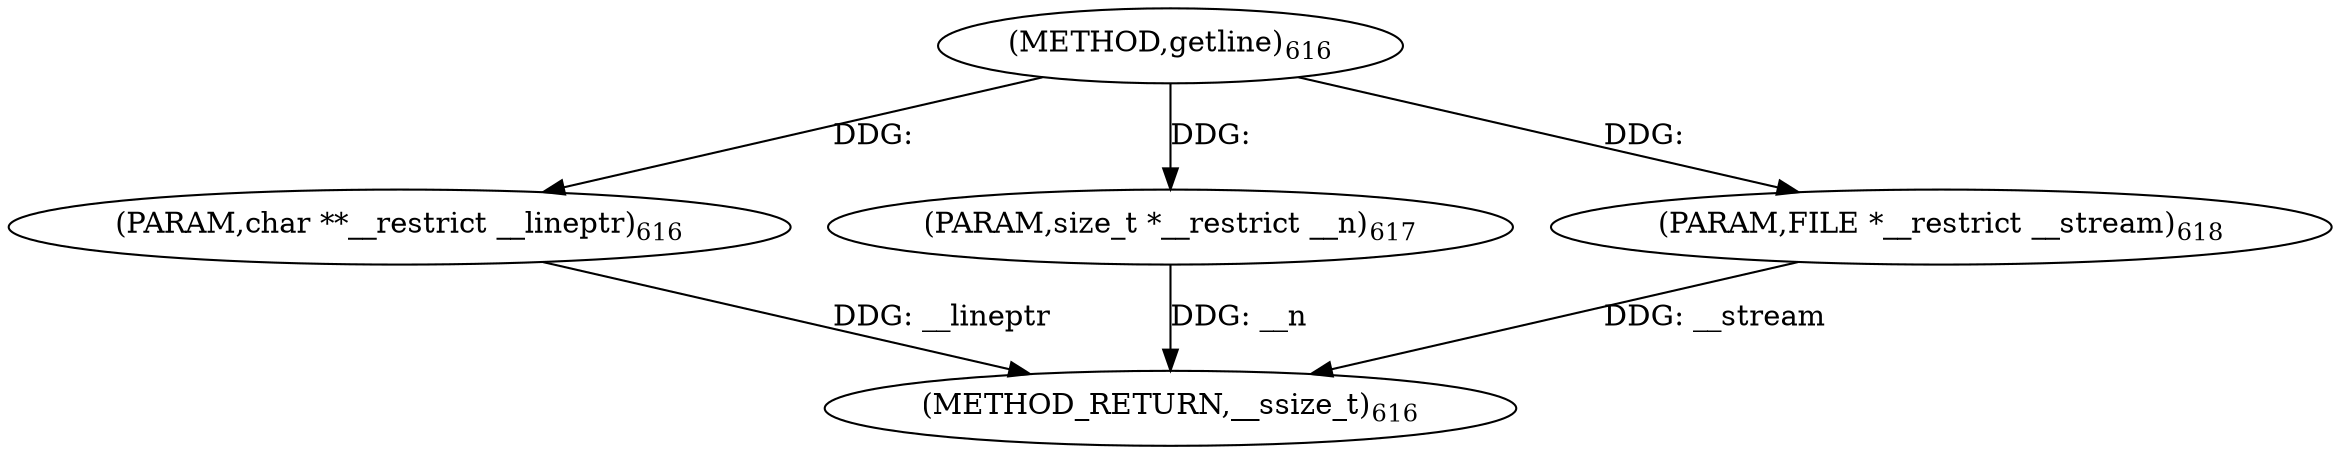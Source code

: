 digraph "getline" {  
"2628" [label = <(METHOD,getline)<SUB>616</SUB>> ]
"2632" [label = <(METHOD_RETURN,__ssize_t)<SUB>616</SUB>> ]
"2629" [label = <(PARAM,char **__restrict __lineptr)<SUB>616</SUB>> ]
"2630" [label = <(PARAM,size_t *__restrict __n)<SUB>617</SUB>> ]
"2631" [label = <(PARAM,FILE *__restrict __stream)<SUB>618</SUB>> ]
  "2629" -> "2632"  [ label = "DDG: __lineptr"] 
  "2630" -> "2632"  [ label = "DDG: __n"] 
  "2631" -> "2632"  [ label = "DDG: __stream"] 
  "2628" -> "2629"  [ label = "DDG: "] 
  "2628" -> "2630"  [ label = "DDG: "] 
  "2628" -> "2631"  [ label = "DDG: "] 
}
